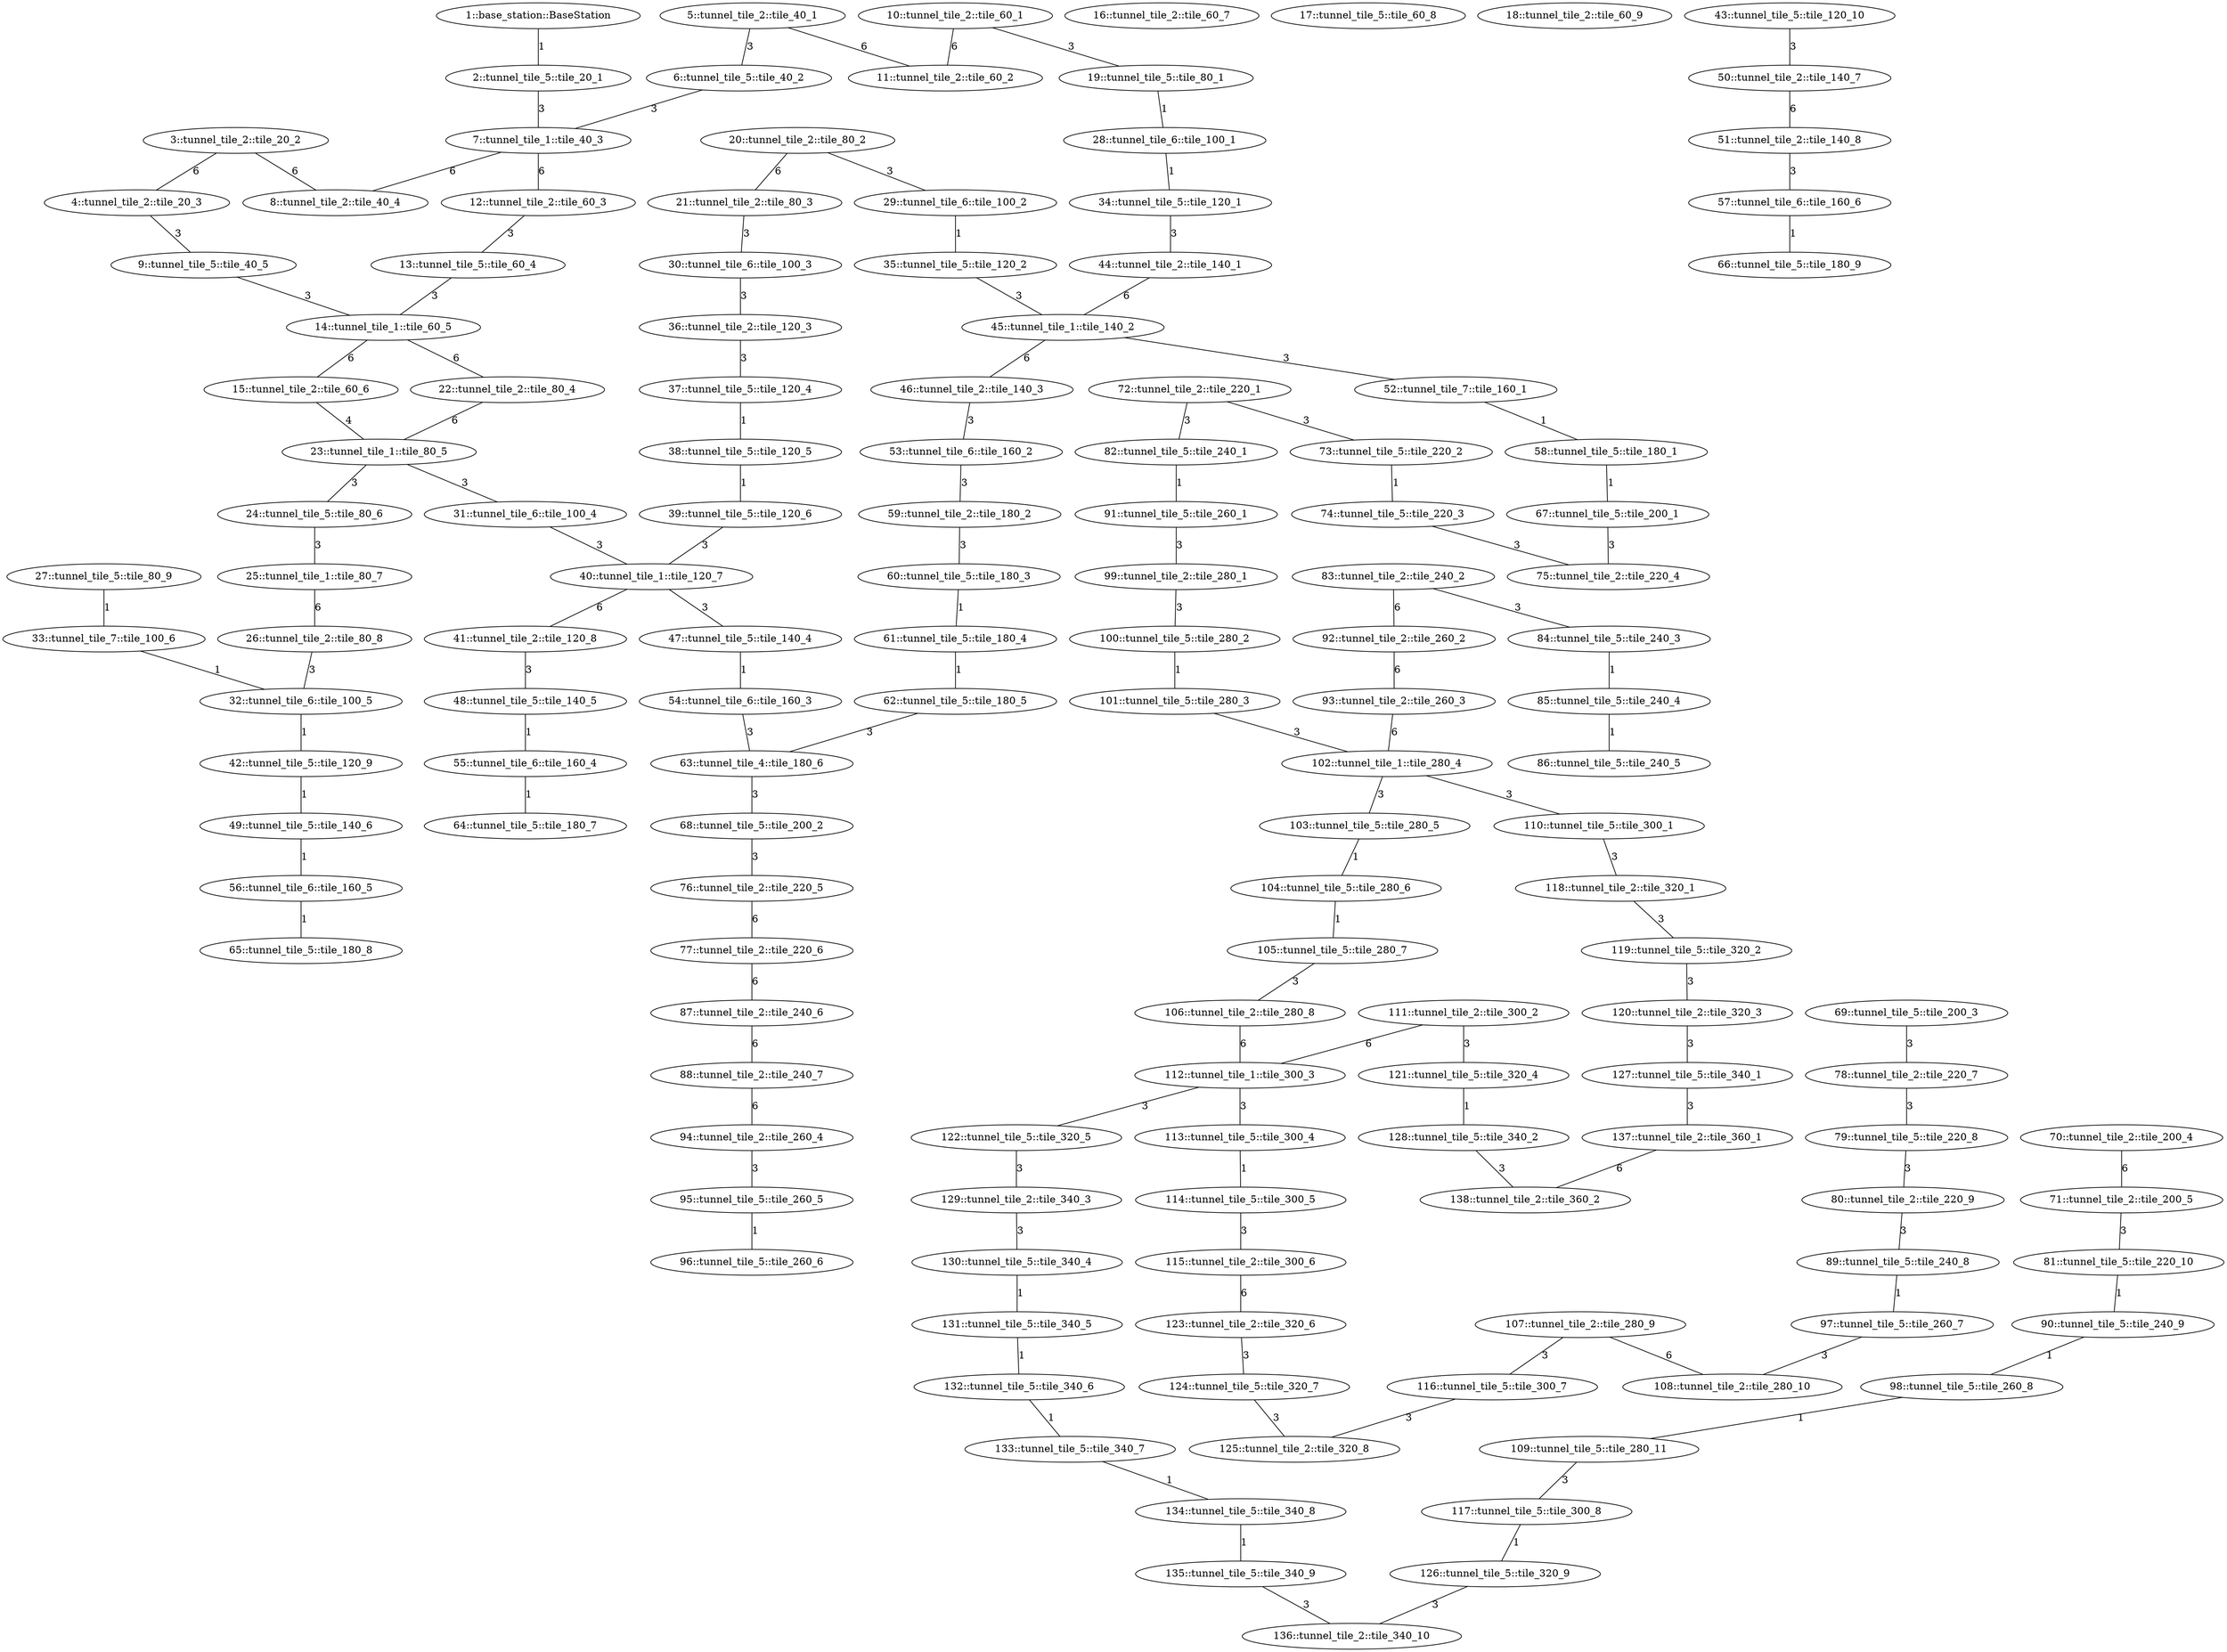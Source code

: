 
/* Visibility graph for tunnel_practice_2.world */

graph {
  /* ==== Vertices ==== */

  /* Base station / Staging area*/
  1  [label="1::base_station::BaseStation"];

  /* x = 20 */
  2  [label="2::tunnel_tile_5::tile_20_1"];
  3  [label="3::tunnel_tile_2::tile_20_2"];
  4  [label="4::tunnel_tile_2::tile_20_3"];

  /* x = 40 */
  5  [label="5::tunnel_tile_2::tile_40_1"];
  6  [label="6::tunnel_tile_5::tile_40_2"];
  7  [label="7::tunnel_tile_1::tile_40_3"];
  8  [label="8::tunnel_tile_2::tile_40_4"];
  9  [label="9::tunnel_tile_5::tile_40_5"];

  /* x = 60 */
  10  [label="10::tunnel_tile_2::tile_60_1"];
  11  [label="11::tunnel_tile_2::tile_60_2"];
  12  [label="12::tunnel_tile_2::tile_60_3"];
  13  [label="13::tunnel_tile_5::tile_60_4"];
  14  [label="14::tunnel_tile_1::tile_60_5"];
  15  [label="15::tunnel_tile_2::tile_60_6"];
  16  [label="16::tunnel_tile_2::tile_60_7"];
  17  [label="17::tunnel_tile_5::tile_60_8"];
  18  [label="18::tunnel_tile_2::tile_60_9"];

  /* x = 80 */
  19  [label="19::tunnel_tile_5::tile_80_1"];
  20  [label="20::tunnel_tile_2::tile_80_2"];
  21  [label="21::tunnel_tile_2::tile_80_3"];
  22  [label="22::tunnel_tile_2::tile_80_4"];
  23  [label="23::tunnel_tile_1::tile_80_5"];
  24  [label="24::tunnel_tile_5::tile_80_6"];
  25  [label="25::tunnel_tile_1::tile_80_7"];
  26  [label="26::tunnel_tile_2::tile_80_8"];
  27  [label="27::tunnel_tile_5::tile_80_9"];

  /* x = 100 */
  28  [label="28::tunnel_tile_6::tile_100_1"];
  29  [label="29::tunnel_tile_6::tile_100_2"];
  30  [label="30::tunnel_tile_6::tile_100_3"];
  31  [label="31::tunnel_tile_6::tile_100_4"];
  32  [label="32::tunnel_tile_6::tile_100_5"];
  33  [label="33::tunnel_tile_7::tile_100_6"];

  /* x = 120 */
  34  [label="34::tunnel_tile_5::tile_120_1"];
  35  [label="35::tunnel_tile_5::tile_120_2"];
  36  [label="36::tunnel_tile_2::tile_120_3"];
  37  [label="37::tunnel_tile_5::tile_120_4"];
  38  [label="38::tunnel_tile_5::tile_120_5"];
  39  [label="39::tunnel_tile_5::tile_120_6"];
  40  [label="40::tunnel_tile_1::tile_120_7"];
  41  [label="41::tunnel_tile_2::tile_120_8"];
  42  [label="42::tunnel_tile_5::tile_120_9"];
  43  [label="43::tunnel_tile_5::tile_120_10"];

  /* x = 140 */
  44  [label="44::tunnel_tile_2::tile_140_1"];
  45  [label="45::tunnel_tile_1::tile_140_2"];
  46  [label="46::tunnel_tile_2::tile_140_3"];
  47  [label="47::tunnel_tile_5::tile_140_4"];
  48  [label="48::tunnel_tile_5::tile_140_5"];
  49  [label="49::tunnel_tile_5::tile_140_6"];
  50  [label="50::tunnel_tile_2::tile_140_7"];
  51  [label="51::tunnel_tile_2::tile_140_8"];

  /* x = 160 */
  52  [label="52::tunnel_tile_7::tile_160_1"];
  53  [label="53::tunnel_tile_6::tile_160_2"];
  54  [label="54::tunnel_tile_6::tile_160_3"];
  55  [label="55::tunnel_tile_6::tile_160_4"];
  56  [label="56::tunnel_tile_6::tile_160_5"];
  57  [label="57::tunnel_tile_6::tile_160_6"];

  /* x = 180 */
  58  [label="58::tunnel_tile_5::tile_180_1"];
  59  [label="59::tunnel_tile_2::tile_180_2"];
  60  [label="60::tunnel_tile_5::tile_180_3"];
  61  [label="61::tunnel_tile_5::tile_180_4"];
  62  [label="62::tunnel_tile_5::tile_180_5"];
  63  [label="63::tunnel_tile_4::tile_180_6"];
  64  [label="64::tunnel_tile_5::tile_180_7"];
  65  [label="65::tunnel_tile_5::tile_180_8"];
  66  [label="66::tunnel_tile_5::tile_180_9"];

  /* x = 200 */
  67  [label="67::tunnel_tile_5::tile_200_1"];
  68  [label="68::tunnel_tile_5::tile_200_2"];
  69  [label="69::tunnel_tile_5::tile_200_3"];
  70  [label="70::tunnel_tile_2::tile_200_4"];
  71  [label="71::tunnel_tile_2::tile_200_5"];

  /* x = 220 */
  72  [label="72::tunnel_tile_2::tile_220_1"];
  73  [label="73::tunnel_tile_5::tile_220_2"];
  74  [label="74::tunnel_tile_5::tile_220_3"];
  75  [label="75::tunnel_tile_2::tile_220_4"];
  76  [label="76::tunnel_tile_2::tile_220_5"];
  77  [label="77::tunnel_tile_2::tile_220_6"];
  78  [label="78::tunnel_tile_2::tile_220_7"];
  79  [label="79::tunnel_tile_5::tile_220_8"];
  80  [label="80::tunnel_tile_2::tile_220_9"];
  81  [label="81::tunnel_tile_5::tile_220_10"];

  /* x = 240 */
  82  [label="82::tunnel_tile_5::tile_240_1"];
  83  [label="83::tunnel_tile_2::tile_240_2"];
  84  [label="84::tunnel_tile_5::tile_240_3"];
  85  [label="85::tunnel_tile_5::tile_240_4"];
  86  [label="86::tunnel_tile_5::tile_240_5"];
  87  [label="87::tunnel_tile_2::tile_240_6"];
  88  [label="88::tunnel_tile_2::tile_240_7"];
  89  [label="89::tunnel_tile_5::tile_240_8"];
  90  [label="90::tunnel_tile_5::tile_240_9"];

  /* x = 260 */
  91  [label="91::tunnel_tile_5::tile_260_1"];
  92  [label="92::tunnel_tile_2::tile_260_2"];
  93  [label="93::tunnel_tile_2::tile_260_3"];
  94  [label="94::tunnel_tile_2::tile_260_4"];
  95  [label="95::tunnel_tile_5::tile_260_5"];
  96  [label="96::tunnel_tile_5::tile_260_6"];
  97  [label="97::tunnel_tile_5::tile_260_7"];
  98  [label="98::tunnel_tile_5::tile_260_8"];

  /* x = 280 */
  99  [label="99::tunnel_tile_2::tile_280_1"];
  100 [label="100::tunnel_tile_5::tile_280_2"];
  101 [label="101::tunnel_tile_5::tile_280_3"];
  102 [label="102::tunnel_tile_1::tile_280_4"];
  103 [label="103::tunnel_tile_5::tile_280_5"];
  104 [label="104::tunnel_tile_5::tile_280_6"];
  105 [label="105::tunnel_tile_5::tile_280_7"];
  106 [label="106::tunnel_tile_2::tile_280_8"];
  107 [label="107::tunnel_tile_2::tile_280_9"];
  108 [label="108::tunnel_tile_2::tile_280_10"];
  109 [label="109::tunnel_tile_5::tile_280_11"];

  /* x = 300 */
  110 [label="110::tunnel_tile_5::tile_300_1"];
  111 [label="111::tunnel_tile_2::tile_300_2"];
  112 [label="112::tunnel_tile_1::tile_300_3"];
  113 [label="113::tunnel_tile_5::tile_300_4"];
  114 [label="114::tunnel_tile_5::tile_300_5"];
  115 [label="115::tunnel_tile_2::tile_300_6"];
  116 [label="116::tunnel_tile_5::tile_300_7"];
  117 [label="117::tunnel_tile_5::tile_300_8"];

  /* x = 320 */
  118 [label="118::tunnel_tile_2::tile_320_1"];
  119 [label="119::tunnel_tile_5::tile_320_2"];
  120 [label="120::tunnel_tile_2::tile_320_3"];
  121 [label="121::tunnel_tile_5::tile_320_4"];
  122 [label="122::tunnel_tile_5::tile_320_5"];
  123 [label="123::tunnel_tile_2::tile_320_6"];
  124 [label="124::tunnel_tile_5::tile_320_7"];
  125 [label="125::tunnel_tile_2::tile_320_8"];
  126 [label="126::tunnel_tile_5::tile_320_9"];

  /* x = 340 */
  127 [label="127::tunnel_tile_5::tile_340_1"];
  128 [label="128::tunnel_tile_5::tile_340_2"];
  129 [label="129::tunnel_tile_2::tile_340_3"];
  130 [label="130::tunnel_tile_5::tile_340_4"];
  131 [label="131::tunnel_tile_5::tile_340_5"];
  132 [label="132::tunnel_tile_5::tile_340_6"];
  133 [label="133::tunnel_tile_5::tile_340_7"];
  134 [label="134::tunnel_tile_5::tile_340_8"];
  135 [label="135::tunnel_tile_5::tile_340_9"];
  136 [label="136::tunnel_tile_2::tile_340_10"];

  /* x = 360 */
  137 [label="137::tunnel_tile_2::tile_360_1"];
  138 [label="138::tunnel_tile_2::tile_360_2"];


  /* ==== Edges ==== */

  /* Base station */
  1 -- 2    [label=1];

  /* x = 20 */
  2 -- 7    [label=3];
  3 -- 4    [label=6];
  3 -- 8    [label=6];
  4 -- 9    [label=3];

  /* x = 40 */
  5 -- 6    [label=3];
  6 -- 7    [label=3];
  7 -- 8    [label=6];
  5 -- 11   [label=6];
  7 -- 12   [label=6];
  9 -- 14   [label=3];

  /* x = 60 */
  10 -- 11  [label=6];
  12 -- 13  [label=3];
  13 -- 14  [label=3];
  14 -- 15  [label=6];
  10 -- 19  [label=3];
  14 -- 22  [label=6];
  15 -- 23  [label=4];

  /* x = 80 */
  20 -- 21  [label=6];
  22 -- 23  [label=6];
  23 -- 24  [label=3];
  24 -- 25  [label=3];
  25 -- 26  [label=6];
  19 -- 28  [label=1];
  20 -- 29  [label=3];
  21 -- 30  [label=3];
  23 -- 31  [label=3];
  26 -- 32  [label=3];
  27 -- 33  [label=1];

  /* x = 100 */
  28 -- 34  [label=1];
  29 -- 35  [label=1];
  30 -- 36  [label=3];
  31 -- 40  [label=3];
  32 -- 42  [label=1];
  33 -- 32  [label=1];

  /* x = 120 */
  36 -- 37  [label=3];
  37 -- 38  [label=1];
  38 -- 39  [label=1];
  39 -- 40  [label=3];
  40 -- 41  [label=6];
  34 -- 44  [label=3];
  35 -- 45  [label=3];
  40 -- 47  [label=3];
  41 -- 48  [label=3];
  42 -- 49  [label=1];
  43 -- 50  [label=3];

  /* x = 140 */
  44 -- 45  [label=6];
  45 -- 46  [label=6];
  50 -- 51  [label=6];
  45 -- 52  [label=3];
  46 -- 53  [label=3];
  47 -- 54  [label=1];
  48 -- 55  [label=1];
  49 -- 56  [label=1];
  51 -- 57  [label=3];

  /* x = 160 */
  52 -- 58  [label=1];
  53 -- 59  [label=3];
  54 -- 63  [label=3];
  55 -- 64  [label=1];
  56 -- 65  [label=1];
  57 -- 66  [label=1];

  /* x = 180 */
  59 -- 60  [label=3];
  60 -- 61  [label=1];
  61 -- 62  [label=1];
  62 -- 63  [label=3];
  58 -- 67  [label=1];
  63 -- 68  [label=3];

  /* x = 200 */
  70 -- 71  [label=6];
  67 -- 75  [label=3];
  68 -- 76  [label=3];
  69 -- 78  [label=3];
  71 -- 81  [label=3];

  /* x = 220 */
  72 -- 73  [label=3];
  73 -- 74  [label=1];
  74 -- 75  [label=3];
  76 -- 77  [label=6];
  78 -- 79  [label=3];
  79 -- 80  [label=3];
  72 -- 82  [label=3];
  77 -- 87  [label=6];
  80 -- 89  [label=3];
  81 -- 90  [label=1];

  /* x = 240 */
  83 -- 84  [label=3];
  84 -- 85  [label=1];
  85 -- 86  [label=1];
  87 -- 88  [label=6];
  82 -- 91  [label=1];
  83 -- 92  [label=6];
  88 -- 94  [label=6];
  89 -- 97  [label=1];
  90 -- 98  [label=1];

  /* x = 260 */
  92 -- 93  [label=6];
  94 -- 95  [label=3];
  95 -- 96  [label=1];
  91 -- 99  [label=3];
  93 -- 102 [label=6];
  97 -- 108 [label=3];
  98 -- 109 [label=1];

  /* x = 280 */
  99 -- 100 [label=3];
  100-- 101 [label=1];
  101-- 102 [label=3];
  102-- 103 [label=3];
  103-- 104 [label=1];
  104-- 105 [label=1];
  105-- 106 [label=3];
  107-- 108 [label=6];
  102-- 110 [label=3];
  106-- 112 [label=6];
  107-- 116 [label=3];
  109-- 117 [label=3];

  /* x = 300 */
  111-- 112 [label=6];
  112-- 113 [label=3];
  113-- 114 [label=1];
  114-- 115 [label=3];
  110-- 118 [label=3];
  111-- 121 [label=3];
  112-- 122 [label=3];
  115-- 123 [label=6];
  116-- 125 [label=3];
  117-- 126 [label=1];

  /* x = 320 */
  118-- 119 [label=3];
  119-- 120 [label=3];
  123-- 124 [label=3];
  124-- 125 [label=3];
  120-- 127 [label=3];
  121-- 128 [label=1];
  122-- 129 [label=3];
  126-- 136 [label=3];

  /* x = 340 */
  129-- 130 [label=3];
  130-- 131 [label=1];
  131-- 132 [label=1];
  132-- 133 [label=1];
  133-- 134 [label=1];
  134-- 135 [label=1];
  135-- 136 [label=3];
  127-- 137 [label=3];
  128-- 138 [label=3];

  /* x = 360 */
  137-- 138 [label=6];
}
